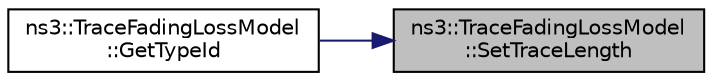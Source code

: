 digraph "ns3::TraceFadingLossModel::SetTraceLength"
{
 // LATEX_PDF_SIZE
  edge [fontname="Helvetica",fontsize="10",labelfontname="Helvetica",labelfontsize="10"];
  node [fontname="Helvetica",fontsize="10",shape=record];
  rankdir="RL";
  Node1 [label="ns3::TraceFadingLossModel\l::SetTraceLength",height=0.2,width=0.4,color="black", fillcolor="grey75", style="filled", fontcolor="black",tooltip="Set the trace time."];
  Node1 -> Node2 [dir="back",color="midnightblue",fontsize="10",style="solid",fontname="Helvetica"];
  Node2 [label="ns3::TraceFadingLossModel\l::GetTypeId",height=0.2,width=0.4,color="black", fillcolor="white", style="filled",URL="$classns3_1_1_trace_fading_loss_model.html#aa8fe58808a0d3b226bf0b18142cdc918",tooltip="Get the type ID."];
}
